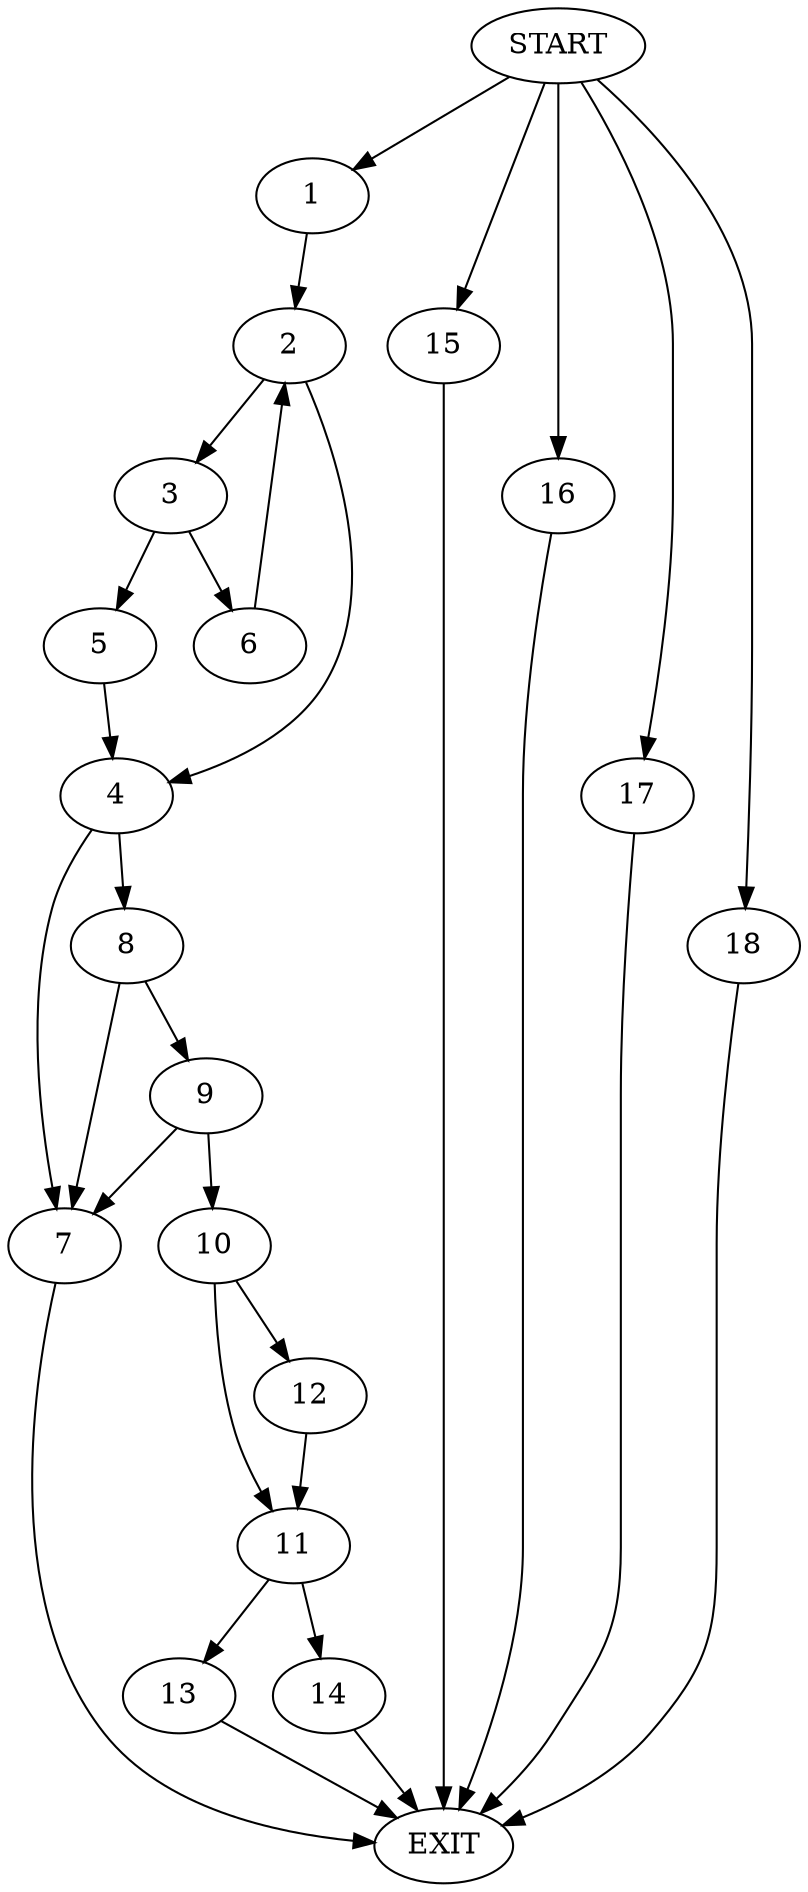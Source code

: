 digraph {
0 [label="START"]
19 [label="EXIT"]
0 -> 1
1 -> 2
2 -> 3
2 -> 4
3 -> 5
3 -> 6
4 -> 7
4 -> 8
5 -> 4
6 -> 2
7 -> 19
8 -> 7
8 -> 9
9 -> 7
9 -> 10
10 -> 11
10 -> 12
12 -> 11
11 -> 13
11 -> 14
14 -> 19
13 -> 19
0 -> 15
15 -> 19
0 -> 16
16 -> 19
0 -> 17
17 -> 19
0 -> 18
18 -> 19
}
